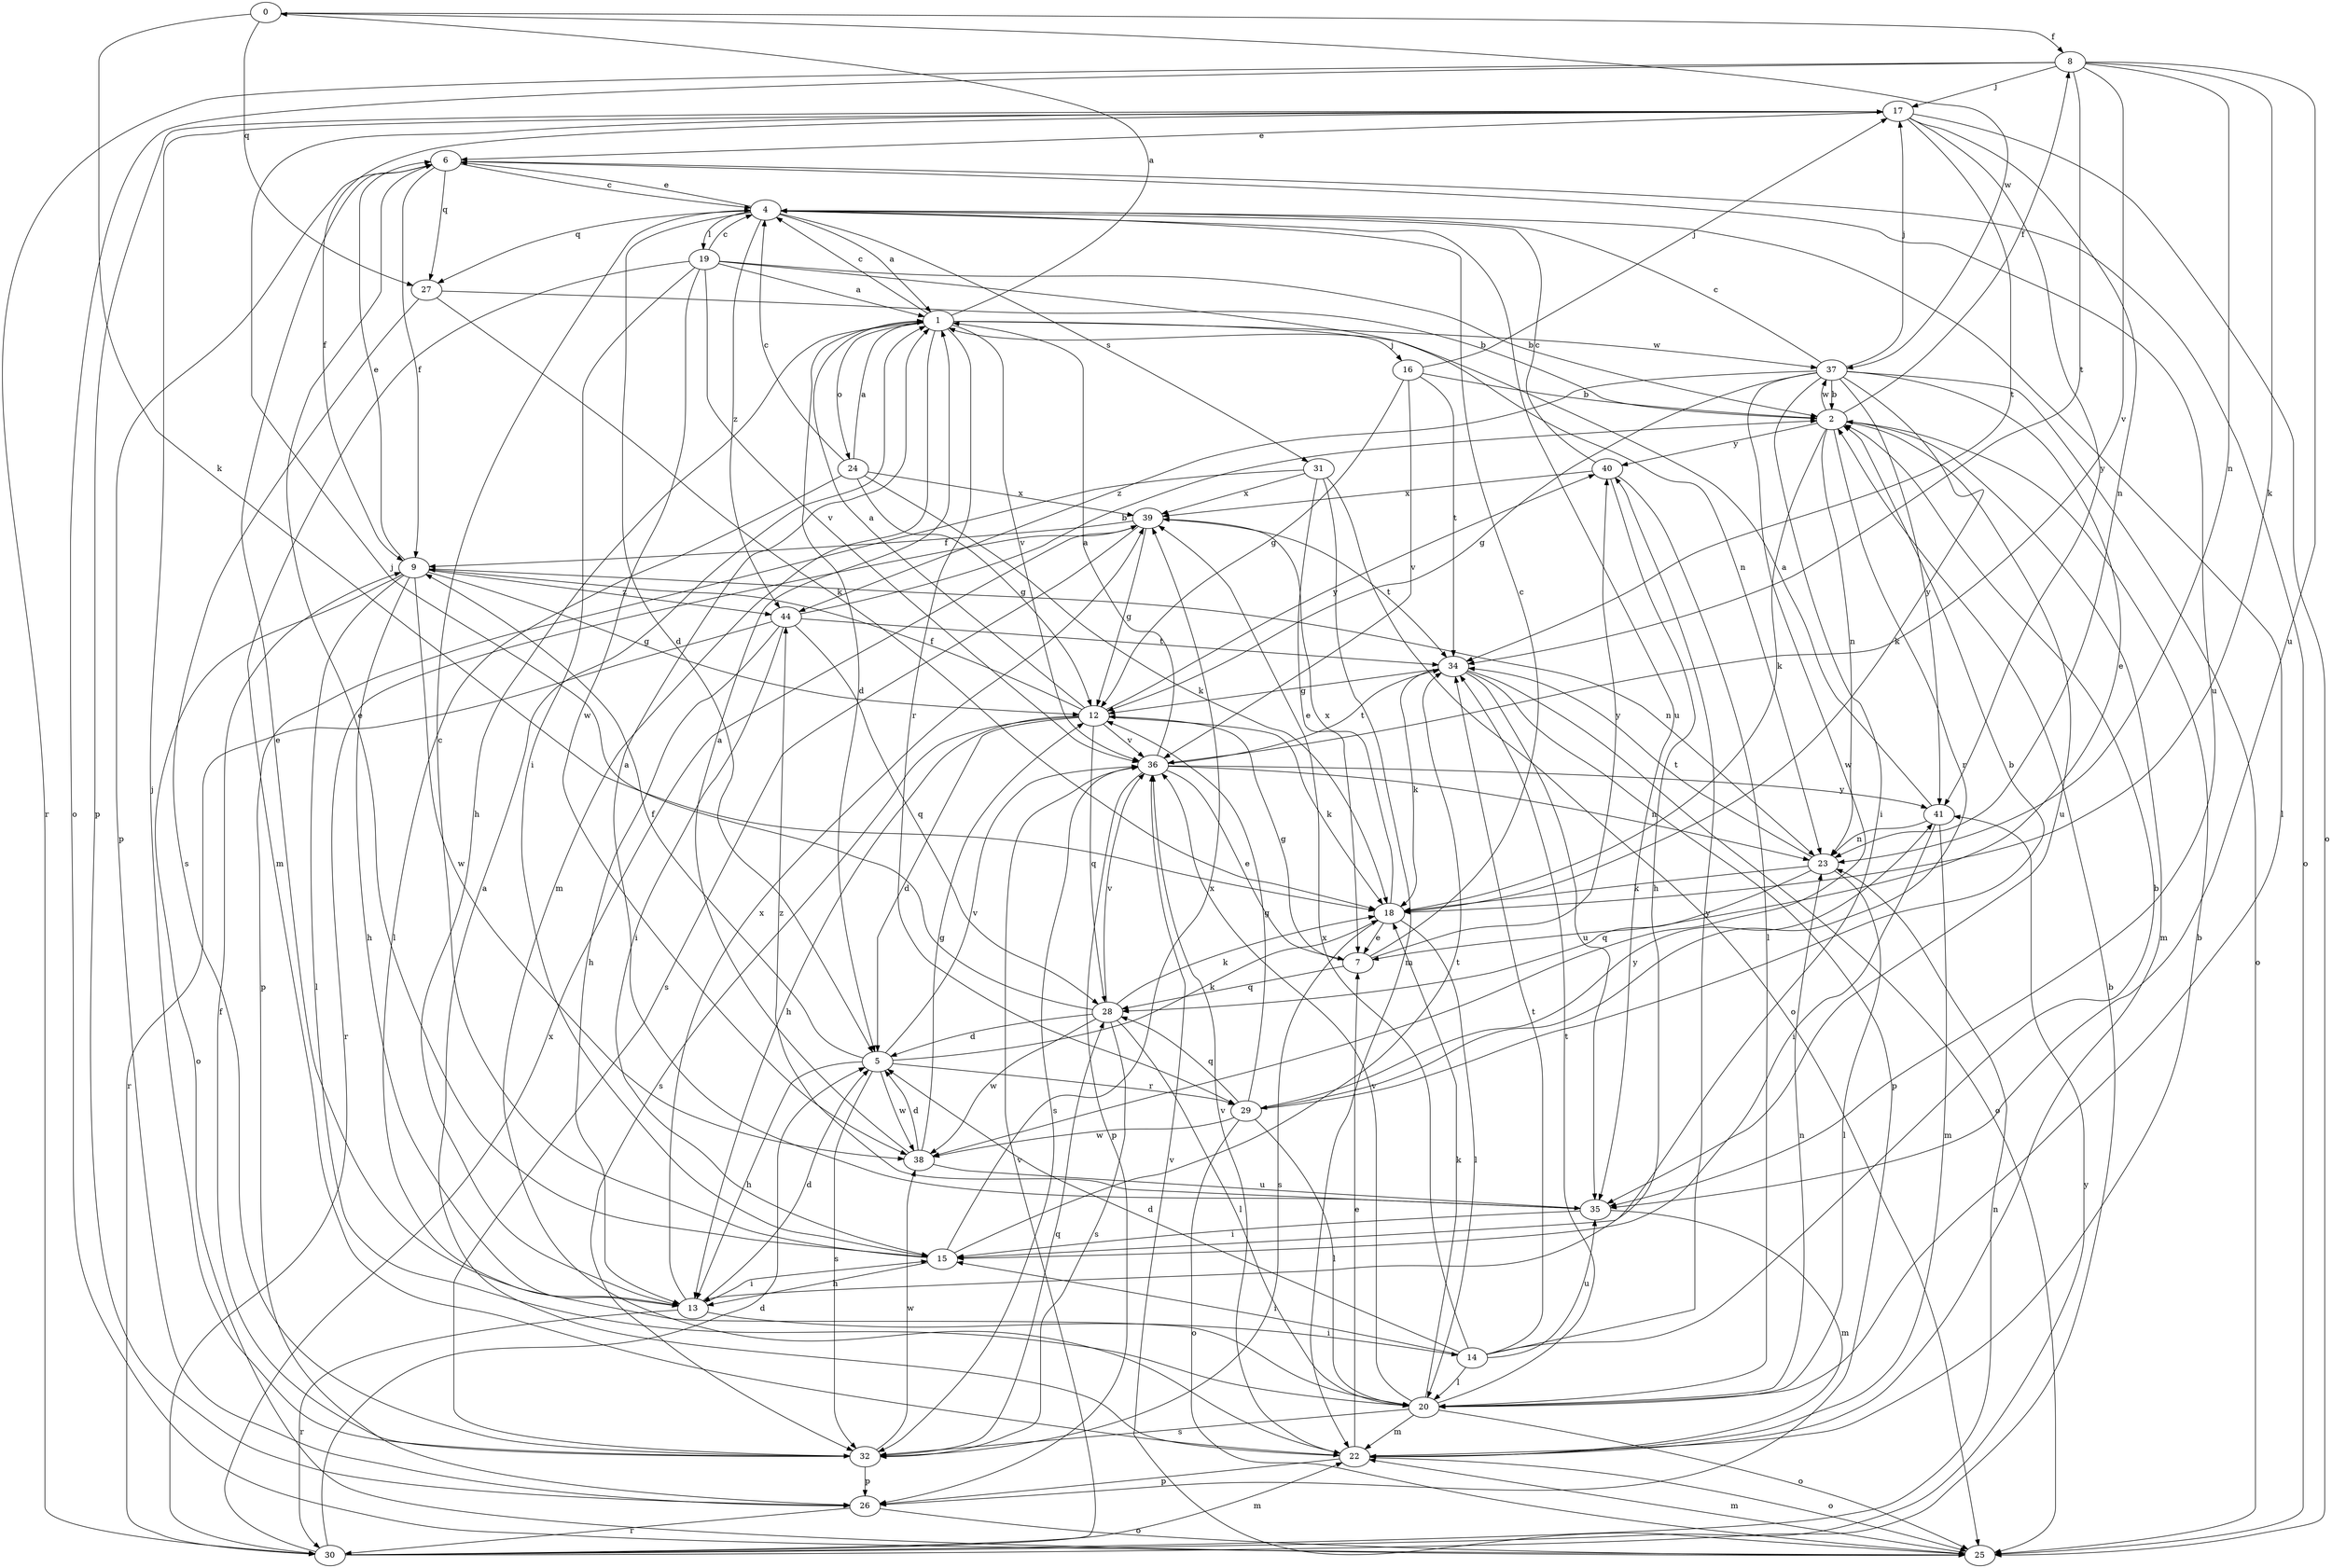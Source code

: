 strict digraph  {
0;
1;
2;
4;
5;
6;
7;
8;
9;
12;
13;
14;
15;
16;
17;
18;
19;
20;
22;
23;
24;
25;
26;
27;
28;
29;
30;
31;
32;
34;
35;
36;
37;
38;
39;
40;
41;
44;
0 -> 8  [label=f];
0 -> 18  [label=k];
0 -> 27  [label=q];
0 -> 37  [label=w];
1 -> 0  [label=a];
1 -> 4  [label=c];
1 -> 5  [label=d];
1 -> 13  [label=h];
1 -> 16  [label=j];
1 -> 22  [label=m];
1 -> 24  [label=o];
1 -> 29  [label=r];
1 -> 36  [label=v];
1 -> 37  [label=w];
2 -> 8  [label=f];
2 -> 18  [label=k];
2 -> 22  [label=m];
2 -> 23  [label=n];
2 -> 29  [label=r];
2 -> 35  [label=u];
2 -> 37  [label=w];
2 -> 40  [label=y];
4 -> 1  [label=a];
4 -> 5  [label=d];
4 -> 6  [label=e];
4 -> 19  [label=l];
4 -> 20  [label=l];
4 -> 27  [label=q];
4 -> 31  [label=s];
4 -> 35  [label=u];
4 -> 44  [label=z];
5 -> 9  [label=f];
5 -> 13  [label=h];
5 -> 18  [label=k];
5 -> 29  [label=r];
5 -> 32  [label=s];
5 -> 36  [label=v];
5 -> 38  [label=w];
6 -> 4  [label=c];
6 -> 9  [label=f];
6 -> 25  [label=o];
6 -> 26  [label=p];
6 -> 27  [label=q];
6 -> 35  [label=u];
7 -> 4  [label=c];
7 -> 12  [label=g];
7 -> 28  [label=q];
7 -> 40  [label=y];
8 -> 17  [label=j];
8 -> 18  [label=k];
8 -> 23  [label=n];
8 -> 25  [label=o];
8 -> 30  [label=r];
8 -> 34  [label=t];
8 -> 35  [label=u];
8 -> 36  [label=v];
9 -> 6  [label=e];
9 -> 12  [label=g];
9 -> 13  [label=h];
9 -> 20  [label=l];
9 -> 23  [label=n];
9 -> 25  [label=o];
9 -> 38  [label=w];
9 -> 44  [label=z];
12 -> 1  [label=a];
12 -> 5  [label=d];
12 -> 9  [label=f];
12 -> 13  [label=h];
12 -> 18  [label=k];
12 -> 28  [label=q];
12 -> 32  [label=s];
12 -> 36  [label=v];
12 -> 40  [label=y];
13 -> 5  [label=d];
13 -> 6  [label=e];
13 -> 14  [label=i];
13 -> 15  [label=i];
13 -> 30  [label=r];
13 -> 39  [label=x];
14 -> 2  [label=b];
14 -> 5  [label=d];
14 -> 15  [label=i];
14 -> 20  [label=l];
14 -> 34  [label=t];
14 -> 35  [label=u];
14 -> 39  [label=x];
14 -> 40  [label=y];
15 -> 4  [label=c];
15 -> 6  [label=e];
15 -> 13  [label=h];
15 -> 34  [label=t];
15 -> 39  [label=x];
16 -> 2  [label=b];
16 -> 12  [label=g];
16 -> 17  [label=j];
16 -> 34  [label=t];
16 -> 36  [label=v];
17 -> 6  [label=e];
17 -> 9  [label=f];
17 -> 23  [label=n];
17 -> 25  [label=o];
17 -> 26  [label=p];
17 -> 34  [label=t];
17 -> 41  [label=y];
18 -> 7  [label=e];
18 -> 20  [label=l];
18 -> 32  [label=s];
18 -> 39  [label=x];
19 -> 1  [label=a];
19 -> 2  [label=b];
19 -> 4  [label=c];
19 -> 15  [label=i];
19 -> 22  [label=m];
19 -> 23  [label=n];
19 -> 36  [label=v];
19 -> 38  [label=w];
20 -> 18  [label=k];
20 -> 22  [label=m];
20 -> 23  [label=n];
20 -> 25  [label=o];
20 -> 32  [label=s];
20 -> 34  [label=t];
20 -> 36  [label=v];
22 -> 1  [label=a];
22 -> 2  [label=b];
22 -> 7  [label=e];
22 -> 25  [label=o];
22 -> 26  [label=p];
22 -> 36  [label=v];
23 -> 18  [label=k];
23 -> 20  [label=l];
23 -> 28  [label=q];
23 -> 34  [label=t];
24 -> 1  [label=a];
24 -> 4  [label=c];
24 -> 12  [label=g];
24 -> 18  [label=k];
24 -> 20  [label=l];
24 -> 39  [label=x];
25 -> 22  [label=m];
25 -> 36  [label=v];
26 -> 25  [label=o];
26 -> 30  [label=r];
27 -> 2  [label=b];
27 -> 18  [label=k];
27 -> 32  [label=s];
28 -> 5  [label=d];
28 -> 17  [label=j];
28 -> 18  [label=k];
28 -> 20  [label=l];
28 -> 32  [label=s];
28 -> 36  [label=v];
28 -> 38  [label=w];
29 -> 2  [label=b];
29 -> 12  [label=g];
29 -> 20  [label=l];
29 -> 25  [label=o];
29 -> 28  [label=q];
29 -> 38  [label=w];
29 -> 41  [label=y];
30 -> 2  [label=b];
30 -> 5  [label=d];
30 -> 22  [label=m];
30 -> 23  [label=n];
30 -> 36  [label=v];
30 -> 39  [label=x];
30 -> 41  [label=y];
31 -> 7  [label=e];
31 -> 22  [label=m];
31 -> 25  [label=o];
31 -> 26  [label=p];
31 -> 39  [label=x];
32 -> 9  [label=f];
32 -> 17  [label=j];
32 -> 26  [label=p];
32 -> 28  [label=q];
32 -> 38  [label=w];
34 -> 12  [label=g];
34 -> 18  [label=k];
34 -> 25  [label=o];
34 -> 26  [label=p];
34 -> 35  [label=u];
35 -> 1  [label=a];
35 -> 15  [label=i];
35 -> 22  [label=m];
35 -> 44  [label=z];
36 -> 1  [label=a];
36 -> 7  [label=e];
36 -> 23  [label=n];
36 -> 26  [label=p];
36 -> 32  [label=s];
36 -> 34  [label=t];
36 -> 41  [label=y];
37 -> 2  [label=b];
37 -> 4  [label=c];
37 -> 7  [label=e];
37 -> 12  [label=g];
37 -> 15  [label=i];
37 -> 17  [label=j];
37 -> 18  [label=k];
37 -> 25  [label=o];
37 -> 38  [label=w];
37 -> 41  [label=y];
37 -> 44  [label=z];
38 -> 1  [label=a];
38 -> 5  [label=d];
38 -> 12  [label=g];
38 -> 35  [label=u];
39 -> 9  [label=f];
39 -> 12  [label=g];
39 -> 30  [label=r];
39 -> 32  [label=s];
39 -> 34  [label=t];
40 -> 4  [label=c];
40 -> 13  [label=h];
40 -> 20  [label=l];
40 -> 39  [label=x];
41 -> 1  [label=a];
41 -> 15  [label=i];
41 -> 22  [label=m];
41 -> 23  [label=n];
44 -> 2  [label=b];
44 -> 13  [label=h];
44 -> 15  [label=i];
44 -> 28  [label=q];
44 -> 30  [label=r];
44 -> 34  [label=t];
}
